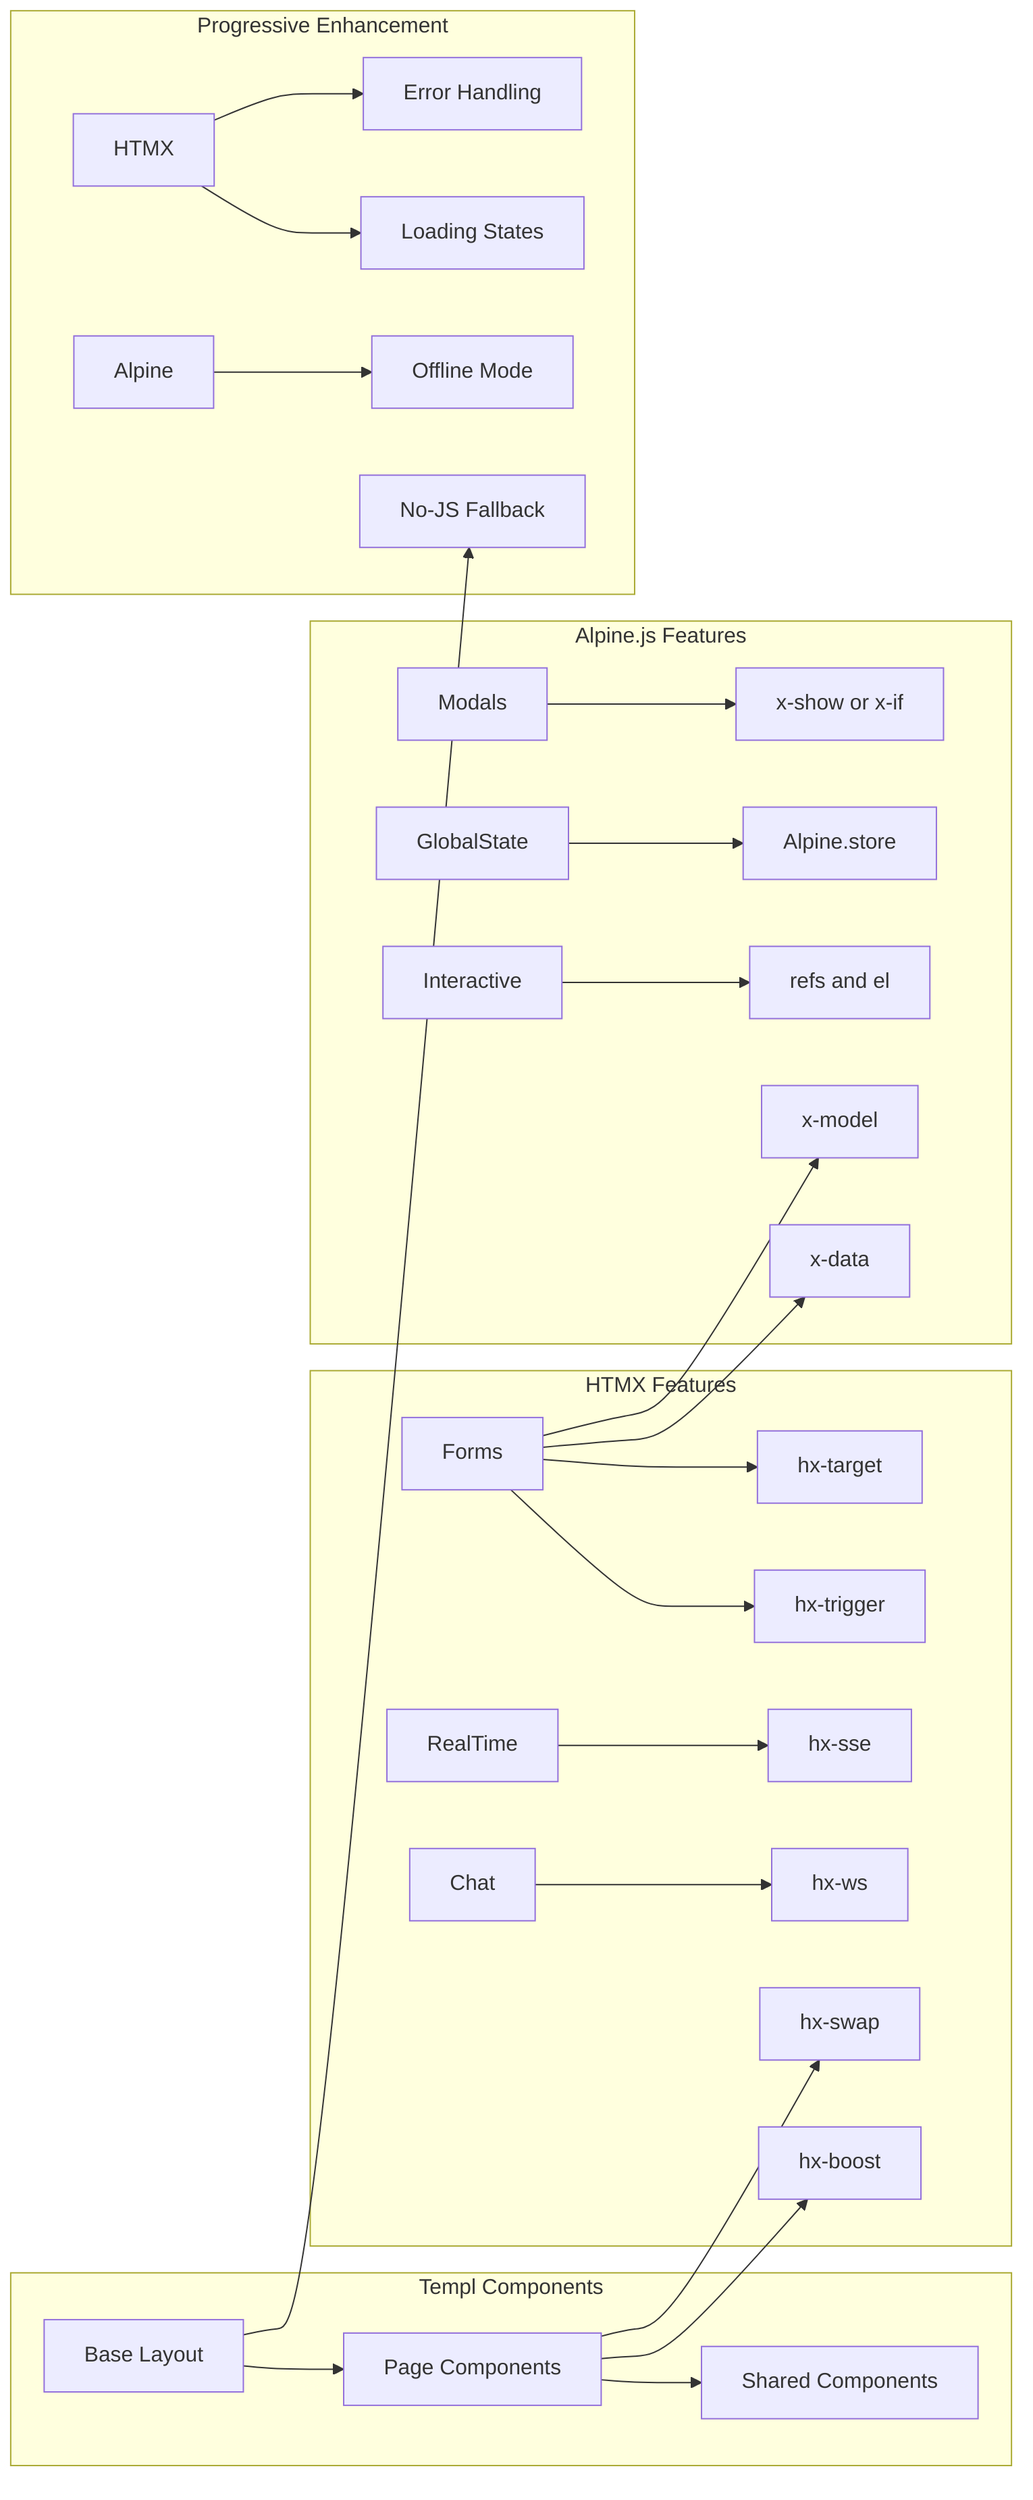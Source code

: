 graph LR
    subgraph "Templ Components"
        BaseLayout[Base Layout]
        PageComp[Page Components]
        SharedComp[Shared Components]
        
        BaseLayout --> PageComp
        PageComp --> SharedComp
    end

    subgraph "HTMX Features"
        Boost[hx-boost]
        Swap[hx-swap]
        Trigger[hx-trigger]
        Target[hx-target]
        SSE[hx-sse]
        WS[hx-ws]
        
        PageComp --> Boost
        PageComp --> Swap
        Forms --> Trigger
        Forms --> Target
        RealTime --> SSE
        Chat --> WS
    end

    subgraph "Alpine.js Features"
        Data[x-data]
        Show[x-show or x-if]
        Model[x-model]
        Store[Alpine.store]
        Magic[refs and el]
        
        Forms --> Data
        Modals --> Show
        Forms --> Model
        GlobalState --> Store
        Interactive --> Magic
    end

    subgraph "Progressive Enhancement"
        NoJS[No-JS Fallback]
        Loading[Loading States]
        Error[Error Handling]
        Offline[Offline Mode]
        
        HTMX --> Loading
        HTMX --> Error
        Alpine --> Offline
        BaseLayout --> NoJS
    end